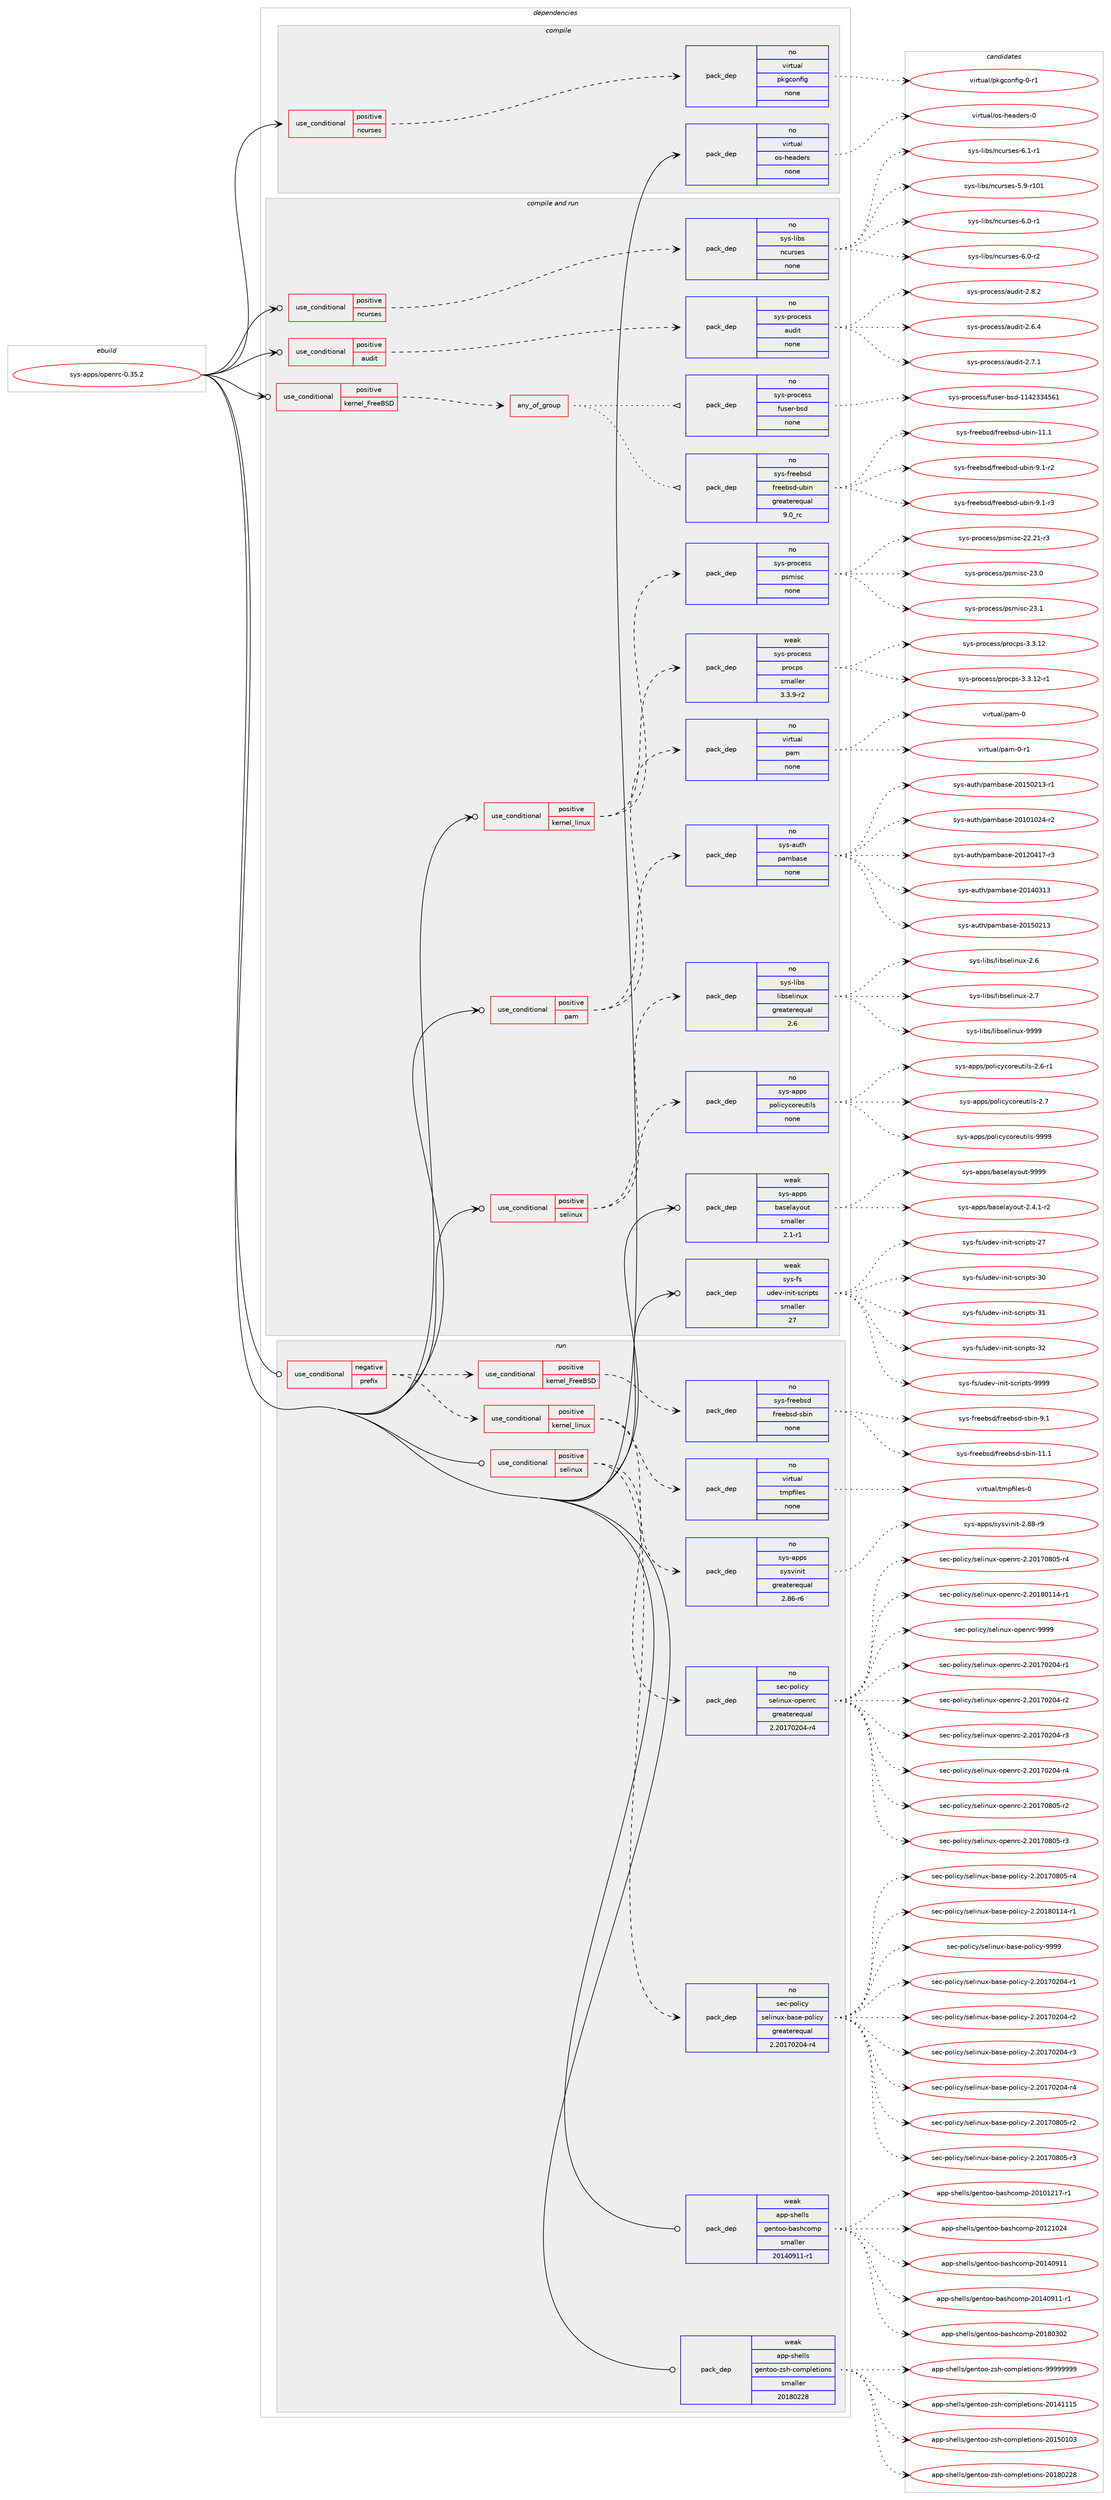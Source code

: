 digraph prolog {

# *************
# Graph options
# *************

newrank=true;
concentrate=true;
compound=true;
graph [rankdir=LR,fontname=Helvetica,fontsize=10,ranksep=1.5];#, ranksep=2.5, nodesep=0.2];
edge  [arrowhead=vee];
node  [fontname=Helvetica,fontsize=10];

# **********
# The ebuild
# **********

subgraph cluster_leftcol {
color=gray;
rank=same;
label=<<i>ebuild</i>>;
id [label="sys-apps/openrc-0.35.2", color=red, width=4, href="../sys-apps/openrc-0.35.2.svg"];
}

# ****************
# The dependencies
# ****************

subgraph cluster_midcol {
color=gray;
label=<<i>dependencies</i>>;
subgraph cluster_compile {
fillcolor="#eeeeee";
style=filled;
label=<<i>compile</i>>;
subgraph cond603 {
dependency6299 [label=<<TABLE BORDER="0" CELLBORDER="1" CELLSPACING="0" CELLPADDING="4"><TR><TD ROWSPAN="3" CELLPADDING="10">use_conditional</TD></TR><TR><TD>positive</TD></TR><TR><TD>ncurses</TD></TR></TABLE>>, shape=none, color=red];
subgraph pack5660 {
dependency6300 [label=<<TABLE BORDER="0" CELLBORDER="1" CELLSPACING="0" CELLPADDING="4" WIDTH="220"><TR><TD ROWSPAN="6" CELLPADDING="30">pack_dep</TD></TR><TR><TD WIDTH="110">no</TD></TR><TR><TD>virtual</TD></TR><TR><TD>pkgconfig</TD></TR><TR><TD>none</TD></TR><TR><TD></TD></TR></TABLE>>, shape=none, color=blue];
}
dependency6299:e -> dependency6300:w [weight=20,style="dashed",arrowhead="vee"];
}
id:e -> dependency6299:w [weight=20,style="solid",arrowhead="vee"];
subgraph pack5661 {
dependency6301 [label=<<TABLE BORDER="0" CELLBORDER="1" CELLSPACING="0" CELLPADDING="4" WIDTH="220"><TR><TD ROWSPAN="6" CELLPADDING="30">pack_dep</TD></TR><TR><TD WIDTH="110">no</TD></TR><TR><TD>virtual</TD></TR><TR><TD>os-headers</TD></TR><TR><TD>none</TD></TR><TR><TD></TD></TR></TABLE>>, shape=none, color=blue];
}
id:e -> dependency6301:w [weight=20,style="solid",arrowhead="vee"];
}
subgraph cluster_compileandrun {
fillcolor="#eeeeee";
style=filled;
label=<<i>compile and run</i>>;
subgraph cond604 {
dependency6302 [label=<<TABLE BORDER="0" CELLBORDER="1" CELLSPACING="0" CELLPADDING="4"><TR><TD ROWSPAN="3" CELLPADDING="10">use_conditional</TD></TR><TR><TD>positive</TD></TR><TR><TD>audit</TD></TR></TABLE>>, shape=none, color=red];
subgraph pack5662 {
dependency6303 [label=<<TABLE BORDER="0" CELLBORDER="1" CELLSPACING="0" CELLPADDING="4" WIDTH="220"><TR><TD ROWSPAN="6" CELLPADDING="30">pack_dep</TD></TR><TR><TD WIDTH="110">no</TD></TR><TR><TD>sys-process</TD></TR><TR><TD>audit</TD></TR><TR><TD>none</TD></TR><TR><TD></TD></TR></TABLE>>, shape=none, color=blue];
}
dependency6302:e -> dependency6303:w [weight=20,style="dashed",arrowhead="vee"];
}
id:e -> dependency6302:w [weight=20,style="solid",arrowhead="odotvee"];
subgraph cond605 {
dependency6304 [label=<<TABLE BORDER="0" CELLBORDER="1" CELLSPACING="0" CELLPADDING="4"><TR><TD ROWSPAN="3" CELLPADDING="10">use_conditional</TD></TR><TR><TD>positive</TD></TR><TR><TD>kernel_FreeBSD</TD></TR></TABLE>>, shape=none, color=red];
subgraph any37 {
dependency6305 [label=<<TABLE BORDER="0" CELLBORDER="1" CELLSPACING="0" CELLPADDING="4"><TR><TD CELLPADDING="10">any_of_group</TD></TR></TABLE>>, shape=none, color=red];subgraph pack5663 {
dependency6306 [label=<<TABLE BORDER="0" CELLBORDER="1" CELLSPACING="0" CELLPADDING="4" WIDTH="220"><TR><TD ROWSPAN="6" CELLPADDING="30">pack_dep</TD></TR><TR><TD WIDTH="110">no</TD></TR><TR><TD>sys-freebsd</TD></TR><TR><TD>freebsd-ubin</TD></TR><TR><TD>greaterequal</TD></TR><TR><TD>9.0_rc</TD></TR></TABLE>>, shape=none, color=blue];
}
dependency6305:e -> dependency6306:w [weight=20,style="dotted",arrowhead="oinv"];
subgraph pack5664 {
dependency6307 [label=<<TABLE BORDER="0" CELLBORDER="1" CELLSPACING="0" CELLPADDING="4" WIDTH="220"><TR><TD ROWSPAN="6" CELLPADDING="30">pack_dep</TD></TR><TR><TD WIDTH="110">no</TD></TR><TR><TD>sys-process</TD></TR><TR><TD>fuser-bsd</TD></TR><TR><TD>none</TD></TR><TR><TD></TD></TR></TABLE>>, shape=none, color=blue];
}
dependency6305:e -> dependency6307:w [weight=20,style="dotted",arrowhead="oinv"];
}
dependency6304:e -> dependency6305:w [weight=20,style="dashed",arrowhead="vee"];
}
id:e -> dependency6304:w [weight=20,style="solid",arrowhead="odotvee"];
subgraph cond606 {
dependency6308 [label=<<TABLE BORDER="0" CELLBORDER="1" CELLSPACING="0" CELLPADDING="4"><TR><TD ROWSPAN="3" CELLPADDING="10">use_conditional</TD></TR><TR><TD>positive</TD></TR><TR><TD>kernel_linux</TD></TR></TABLE>>, shape=none, color=red];
subgraph pack5665 {
dependency6309 [label=<<TABLE BORDER="0" CELLBORDER="1" CELLSPACING="0" CELLPADDING="4" WIDTH="220"><TR><TD ROWSPAN="6" CELLPADDING="30">pack_dep</TD></TR><TR><TD WIDTH="110">no</TD></TR><TR><TD>sys-process</TD></TR><TR><TD>psmisc</TD></TR><TR><TD>none</TD></TR><TR><TD></TD></TR></TABLE>>, shape=none, color=blue];
}
dependency6308:e -> dependency6309:w [weight=20,style="dashed",arrowhead="vee"];
subgraph pack5666 {
dependency6310 [label=<<TABLE BORDER="0" CELLBORDER="1" CELLSPACING="0" CELLPADDING="4" WIDTH="220"><TR><TD ROWSPAN="6" CELLPADDING="30">pack_dep</TD></TR><TR><TD WIDTH="110">weak</TD></TR><TR><TD>sys-process</TD></TR><TR><TD>procps</TD></TR><TR><TD>smaller</TD></TR><TR><TD>3.3.9-r2</TD></TR></TABLE>>, shape=none, color=blue];
}
dependency6308:e -> dependency6310:w [weight=20,style="dashed",arrowhead="vee"];
}
id:e -> dependency6308:w [weight=20,style="solid",arrowhead="odotvee"];
subgraph cond607 {
dependency6311 [label=<<TABLE BORDER="0" CELLBORDER="1" CELLSPACING="0" CELLPADDING="4"><TR><TD ROWSPAN="3" CELLPADDING="10">use_conditional</TD></TR><TR><TD>positive</TD></TR><TR><TD>ncurses</TD></TR></TABLE>>, shape=none, color=red];
subgraph pack5667 {
dependency6312 [label=<<TABLE BORDER="0" CELLBORDER="1" CELLSPACING="0" CELLPADDING="4" WIDTH="220"><TR><TD ROWSPAN="6" CELLPADDING="30">pack_dep</TD></TR><TR><TD WIDTH="110">no</TD></TR><TR><TD>sys-libs</TD></TR><TR><TD>ncurses</TD></TR><TR><TD>none</TD></TR><TR><TD></TD></TR></TABLE>>, shape=none, color=blue];
}
dependency6311:e -> dependency6312:w [weight=20,style="dashed",arrowhead="vee"];
}
id:e -> dependency6311:w [weight=20,style="solid",arrowhead="odotvee"];
subgraph cond608 {
dependency6313 [label=<<TABLE BORDER="0" CELLBORDER="1" CELLSPACING="0" CELLPADDING="4"><TR><TD ROWSPAN="3" CELLPADDING="10">use_conditional</TD></TR><TR><TD>positive</TD></TR><TR><TD>pam</TD></TR></TABLE>>, shape=none, color=red];
subgraph pack5668 {
dependency6314 [label=<<TABLE BORDER="0" CELLBORDER="1" CELLSPACING="0" CELLPADDING="4" WIDTH="220"><TR><TD ROWSPAN="6" CELLPADDING="30">pack_dep</TD></TR><TR><TD WIDTH="110">no</TD></TR><TR><TD>sys-auth</TD></TR><TR><TD>pambase</TD></TR><TR><TD>none</TD></TR><TR><TD></TD></TR></TABLE>>, shape=none, color=blue];
}
dependency6313:e -> dependency6314:w [weight=20,style="dashed",arrowhead="vee"];
subgraph pack5669 {
dependency6315 [label=<<TABLE BORDER="0" CELLBORDER="1" CELLSPACING="0" CELLPADDING="4" WIDTH="220"><TR><TD ROWSPAN="6" CELLPADDING="30">pack_dep</TD></TR><TR><TD WIDTH="110">no</TD></TR><TR><TD>virtual</TD></TR><TR><TD>pam</TD></TR><TR><TD>none</TD></TR><TR><TD></TD></TR></TABLE>>, shape=none, color=blue];
}
dependency6313:e -> dependency6315:w [weight=20,style="dashed",arrowhead="vee"];
}
id:e -> dependency6313:w [weight=20,style="solid",arrowhead="odotvee"];
subgraph cond609 {
dependency6316 [label=<<TABLE BORDER="0" CELLBORDER="1" CELLSPACING="0" CELLPADDING="4"><TR><TD ROWSPAN="3" CELLPADDING="10">use_conditional</TD></TR><TR><TD>positive</TD></TR><TR><TD>selinux</TD></TR></TABLE>>, shape=none, color=red];
subgraph pack5670 {
dependency6317 [label=<<TABLE BORDER="0" CELLBORDER="1" CELLSPACING="0" CELLPADDING="4" WIDTH="220"><TR><TD ROWSPAN="6" CELLPADDING="30">pack_dep</TD></TR><TR><TD WIDTH="110">no</TD></TR><TR><TD>sys-apps</TD></TR><TR><TD>policycoreutils</TD></TR><TR><TD>none</TD></TR><TR><TD></TD></TR></TABLE>>, shape=none, color=blue];
}
dependency6316:e -> dependency6317:w [weight=20,style="dashed",arrowhead="vee"];
subgraph pack5671 {
dependency6318 [label=<<TABLE BORDER="0" CELLBORDER="1" CELLSPACING="0" CELLPADDING="4" WIDTH="220"><TR><TD ROWSPAN="6" CELLPADDING="30">pack_dep</TD></TR><TR><TD WIDTH="110">no</TD></TR><TR><TD>sys-libs</TD></TR><TR><TD>libselinux</TD></TR><TR><TD>greaterequal</TD></TR><TR><TD>2.6</TD></TR></TABLE>>, shape=none, color=blue];
}
dependency6316:e -> dependency6318:w [weight=20,style="dashed",arrowhead="vee"];
}
id:e -> dependency6316:w [weight=20,style="solid",arrowhead="odotvee"];
subgraph pack5672 {
dependency6319 [label=<<TABLE BORDER="0" CELLBORDER="1" CELLSPACING="0" CELLPADDING="4" WIDTH="220"><TR><TD ROWSPAN="6" CELLPADDING="30">pack_dep</TD></TR><TR><TD WIDTH="110">weak</TD></TR><TR><TD>sys-apps</TD></TR><TR><TD>baselayout</TD></TR><TR><TD>smaller</TD></TR><TR><TD>2.1-r1</TD></TR></TABLE>>, shape=none, color=blue];
}
id:e -> dependency6319:w [weight=20,style="solid",arrowhead="odotvee"];
subgraph pack5673 {
dependency6320 [label=<<TABLE BORDER="0" CELLBORDER="1" CELLSPACING="0" CELLPADDING="4" WIDTH="220"><TR><TD ROWSPAN="6" CELLPADDING="30">pack_dep</TD></TR><TR><TD WIDTH="110">weak</TD></TR><TR><TD>sys-fs</TD></TR><TR><TD>udev-init-scripts</TD></TR><TR><TD>smaller</TD></TR><TR><TD>27</TD></TR></TABLE>>, shape=none, color=blue];
}
id:e -> dependency6320:w [weight=20,style="solid",arrowhead="odotvee"];
}
subgraph cluster_run {
fillcolor="#eeeeee";
style=filled;
label=<<i>run</i>>;
subgraph cond610 {
dependency6321 [label=<<TABLE BORDER="0" CELLBORDER="1" CELLSPACING="0" CELLPADDING="4"><TR><TD ROWSPAN="3" CELLPADDING="10">use_conditional</TD></TR><TR><TD>negative</TD></TR><TR><TD>prefix</TD></TR></TABLE>>, shape=none, color=red];
subgraph cond611 {
dependency6322 [label=<<TABLE BORDER="0" CELLBORDER="1" CELLSPACING="0" CELLPADDING="4"><TR><TD ROWSPAN="3" CELLPADDING="10">use_conditional</TD></TR><TR><TD>positive</TD></TR><TR><TD>kernel_linux</TD></TR></TABLE>>, shape=none, color=red];
subgraph pack5674 {
dependency6323 [label=<<TABLE BORDER="0" CELLBORDER="1" CELLSPACING="0" CELLPADDING="4" WIDTH="220"><TR><TD ROWSPAN="6" CELLPADDING="30">pack_dep</TD></TR><TR><TD WIDTH="110">no</TD></TR><TR><TD>sys-apps</TD></TR><TR><TD>sysvinit</TD></TR><TR><TD>greaterequal</TD></TR><TR><TD>2.86-r6</TD></TR></TABLE>>, shape=none, color=blue];
}
dependency6322:e -> dependency6323:w [weight=20,style="dashed",arrowhead="vee"];
subgraph pack5675 {
dependency6324 [label=<<TABLE BORDER="0" CELLBORDER="1" CELLSPACING="0" CELLPADDING="4" WIDTH="220"><TR><TD ROWSPAN="6" CELLPADDING="30">pack_dep</TD></TR><TR><TD WIDTH="110">no</TD></TR><TR><TD>virtual</TD></TR><TR><TD>tmpfiles</TD></TR><TR><TD>none</TD></TR><TR><TD></TD></TR></TABLE>>, shape=none, color=blue];
}
dependency6322:e -> dependency6324:w [weight=20,style="dashed",arrowhead="vee"];
}
dependency6321:e -> dependency6322:w [weight=20,style="dashed",arrowhead="vee"];
subgraph cond612 {
dependency6325 [label=<<TABLE BORDER="0" CELLBORDER="1" CELLSPACING="0" CELLPADDING="4"><TR><TD ROWSPAN="3" CELLPADDING="10">use_conditional</TD></TR><TR><TD>positive</TD></TR><TR><TD>kernel_FreeBSD</TD></TR></TABLE>>, shape=none, color=red];
subgraph pack5676 {
dependency6326 [label=<<TABLE BORDER="0" CELLBORDER="1" CELLSPACING="0" CELLPADDING="4" WIDTH="220"><TR><TD ROWSPAN="6" CELLPADDING="30">pack_dep</TD></TR><TR><TD WIDTH="110">no</TD></TR><TR><TD>sys-freebsd</TD></TR><TR><TD>freebsd-sbin</TD></TR><TR><TD>none</TD></TR><TR><TD></TD></TR></TABLE>>, shape=none, color=blue];
}
dependency6325:e -> dependency6326:w [weight=20,style="dashed",arrowhead="vee"];
}
dependency6321:e -> dependency6325:w [weight=20,style="dashed",arrowhead="vee"];
}
id:e -> dependency6321:w [weight=20,style="solid",arrowhead="odot"];
subgraph cond613 {
dependency6327 [label=<<TABLE BORDER="0" CELLBORDER="1" CELLSPACING="0" CELLPADDING="4"><TR><TD ROWSPAN="3" CELLPADDING="10">use_conditional</TD></TR><TR><TD>positive</TD></TR><TR><TD>selinux</TD></TR></TABLE>>, shape=none, color=red];
subgraph pack5677 {
dependency6328 [label=<<TABLE BORDER="0" CELLBORDER="1" CELLSPACING="0" CELLPADDING="4" WIDTH="220"><TR><TD ROWSPAN="6" CELLPADDING="30">pack_dep</TD></TR><TR><TD WIDTH="110">no</TD></TR><TR><TD>sec-policy</TD></TR><TR><TD>selinux-base-policy</TD></TR><TR><TD>greaterequal</TD></TR><TR><TD>2.20170204-r4</TD></TR></TABLE>>, shape=none, color=blue];
}
dependency6327:e -> dependency6328:w [weight=20,style="dashed",arrowhead="vee"];
subgraph pack5678 {
dependency6329 [label=<<TABLE BORDER="0" CELLBORDER="1" CELLSPACING="0" CELLPADDING="4" WIDTH="220"><TR><TD ROWSPAN="6" CELLPADDING="30">pack_dep</TD></TR><TR><TD WIDTH="110">no</TD></TR><TR><TD>sec-policy</TD></TR><TR><TD>selinux-openrc</TD></TR><TR><TD>greaterequal</TD></TR><TR><TD>2.20170204-r4</TD></TR></TABLE>>, shape=none, color=blue];
}
dependency6327:e -> dependency6329:w [weight=20,style="dashed",arrowhead="vee"];
}
id:e -> dependency6327:w [weight=20,style="solid",arrowhead="odot"];
subgraph pack5679 {
dependency6330 [label=<<TABLE BORDER="0" CELLBORDER="1" CELLSPACING="0" CELLPADDING="4" WIDTH="220"><TR><TD ROWSPAN="6" CELLPADDING="30">pack_dep</TD></TR><TR><TD WIDTH="110">weak</TD></TR><TR><TD>app-shells</TD></TR><TR><TD>gentoo-bashcomp</TD></TR><TR><TD>smaller</TD></TR><TR><TD>20140911-r1</TD></TR></TABLE>>, shape=none, color=blue];
}
id:e -> dependency6330:w [weight=20,style="solid",arrowhead="odot"];
subgraph pack5680 {
dependency6331 [label=<<TABLE BORDER="0" CELLBORDER="1" CELLSPACING="0" CELLPADDING="4" WIDTH="220"><TR><TD ROWSPAN="6" CELLPADDING="30">pack_dep</TD></TR><TR><TD WIDTH="110">weak</TD></TR><TR><TD>app-shells</TD></TR><TR><TD>gentoo-zsh-completions</TD></TR><TR><TD>smaller</TD></TR><TR><TD>20180228</TD></TR></TABLE>>, shape=none, color=blue];
}
id:e -> dependency6331:w [weight=20,style="solid",arrowhead="odot"];
}
}

# **************
# The candidates
# **************

subgraph cluster_choices {
rank=same;
color=gray;
label=<<i>candidates</i>>;

subgraph choice5660 {
color=black;
nodesep=1;
choice11810511411611797108471121071039911111010210510345484511449 [label="virtual/pkgconfig-0-r1", color=red, width=4,href="../virtual/pkgconfig-0-r1.svg"];
dependency6300:e -> choice11810511411611797108471121071039911111010210510345484511449:w [style=dotted,weight="100"];
}
subgraph choice5661 {
color=black;
nodesep=1;
choice118105114116117971084711111545104101971001011141154548 [label="virtual/os-headers-0", color=red, width=4,href="../virtual/os-headers-0.svg"];
dependency6301:e -> choice118105114116117971084711111545104101971001011141154548:w [style=dotted,weight="100"];
}
subgraph choice5662 {
color=black;
nodesep=1;
choice11512111545112114111991011151154797117100105116455046544652 [label="sys-process/audit-2.6.4", color=red, width=4,href="../sys-process/audit-2.6.4.svg"];
choice11512111545112114111991011151154797117100105116455046554649 [label="sys-process/audit-2.7.1", color=red, width=4,href="../sys-process/audit-2.7.1.svg"];
choice11512111545112114111991011151154797117100105116455046564650 [label="sys-process/audit-2.8.2", color=red, width=4,href="../sys-process/audit-2.8.2.svg"];
dependency6303:e -> choice11512111545112114111991011151154797117100105116455046544652:w [style=dotted,weight="100"];
dependency6303:e -> choice11512111545112114111991011151154797117100105116455046554649:w [style=dotted,weight="100"];
dependency6303:e -> choice11512111545112114111991011151154797117100105116455046564650:w [style=dotted,weight="100"];
}
subgraph choice5663 {
color=black;
nodesep=1;
choice1151211154510211410110198115100471021141011019811510045117981051104549494649 [label="sys-freebsd/freebsd-ubin-11.1", color=red, width=4,href="../sys-freebsd/freebsd-ubin-11.1.svg"];
choice115121115451021141011019811510047102114101101981151004511798105110455746494511450 [label="sys-freebsd/freebsd-ubin-9.1-r2", color=red, width=4,href="../sys-freebsd/freebsd-ubin-9.1-r2.svg"];
choice115121115451021141011019811510047102114101101981151004511798105110455746494511451 [label="sys-freebsd/freebsd-ubin-9.1-r3", color=red, width=4,href="../sys-freebsd/freebsd-ubin-9.1-r3.svg"];
dependency6306:e -> choice1151211154510211410110198115100471021141011019811510045117981051104549494649:w [style=dotted,weight="100"];
dependency6306:e -> choice115121115451021141011019811510047102114101101981151004511798105110455746494511450:w [style=dotted,weight="100"];
dependency6306:e -> choice115121115451021141011019811510047102114101101981151004511798105110455746494511451:w [style=dotted,weight="100"];
}
subgraph choice5664 {
color=black;
nodesep=1;
choice11512111545112114111991011151154710211711510111445981151004549495250515152535449 [label="sys-process/fuser-bsd-1142334561", color=red, width=4,href="../sys-process/fuser-bsd-1142334561.svg"];
dependency6307:e -> choice11512111545112114111991011151154710211711510111445981151004549495250515152535449:w [style=dotted,weight="100"];
}
subgraph choice5665 {
color=black;
nodesep=1;
choice115121115451121141119910111511547112115109105115994550504650494511451 [label="sys-process/psmisc-22.21-r3", color=red, width=4,href="../sys-process/psmisc-22.21-r3.svg"];
choice115121115451121141119910111511547112115109105115994550514648 [label="sys-process/psmisc-23.0", color=red, width=4,href="../sys-process/psmisc-23.0.svg"];
choice115121115451121141119910111511547112115109105115994550514649 [label="sys-process/psmisc-23.1", color=red, width=4,href="../sys-process/psmisc-23.1.svg"];
dependency6309:e -> choice115121115451121141119910111511547112115109105115994550504650494511451:w [style=dotted,weight="100"];
dependency6309:e -> choice115121115451121141119910111511547112115109105115994550514648:w [style=dotted,weight="100"];
dependency6309:e -> choice115121115451121141119910111511547112115109105115994550514649:w [style=dotted,weight="100"];
}
subgraph choice5666 {
color=black;
nodesep=1;
choice1151211154511211411199101115115471121141119911211545514651464950 [label="sys-process/procps-3.3.12", color=red, width=4,href="../sys-process/procps-3.3.12.svg"];
choice11512111545112114111991011151154711211411199112115455146514649504511449 [label="sys-process/procps-3.3.12-r1", color=red, width=4,href="../sys-process/procps-3.3.12-r1.svg"];
dependency6310:e -> choice1151211154511211411199101115115471121141119911211545514651464950:w [style=dotted,weight="100"];
dependency6310:e -> choice11512111545112114111991011151154711211411199112115455146514649504511449:w [style=dotted,weight="100"];
}
subgraph choice5667 {
color=black;
nodesep=1;
choice115121115451081059811547110991171141151011154553465745114494849 [label="sys-libs/ncurses-5.9-r101", color=red, width=4,href="../sys-libs/ncurses-5.9-r101.svg"];
choice11512111545108105981154711099117114115101115455446484511449 [label="sys-libs/ncurses-6.0-r1", color=red, width=4,href="../sys-libs/ncurses-6.0-r1.svg"];
choice11512111545108105981154711099117114115101115455446484511450 [label="sys-libs/ncurses-6.0-r2", color=red, width=4,href="../sys-libs/ncurses-6.0-r2.svg"];
choice11512111545108105981154711099117114115101115455446494511449 [label="sys-libs/ncurses-6.1-r1", color=red, width=4,href="../sys-libs/ncurses-6.1-r1.svg"];
dependency6312:e -> choice115121115451081059811547110991171141151011154553465745114494849:w [style=dotted,weight="100"];
dependency6312:e -> choice11512111545108105981154711099117114115101115455446484511449:w [style=dotted,weight="100"];
dependency6312:e -> choice11512111545108105981154711099117114115101115455446484511450:w [style=dotted,weight="100"];
dependency6312:e -> choice11512111545108105981154711099117114115101115455446494511449:w [style=dotted,weight="100"];
}
subgraph choice5668 {
color=black;
nodesep=1;
choice1151211154597117116104471129710998971151014550484948494850524511450 [label="sys-auth/pambase-20101024-r2", color=red, width=4,href="../sys-auth/pambase-20101024-r2.svg"];
choice1151211154597117116104471129710998971151014550484950485249554511451 [label="sys-auth/pambase-20120417-r3", color=red, width=4,href="../sys-auth/pambase-20120417-r3.svg"];
choice115121115459711711610447112971099897115101455048495248514951 [label="sys-auth/pambase-20140313", color=red, width=4,href="../sys-auth/pambase-20140313.svg"];
choice115121115459711711610447112971099897115101455048495348504951 [label="sys-auth/pambase-20150213", color=red, width=4,href="../sys-auth/pambase-20150213.svg"];
choice1151211154597117116104471129710998971151014550484953485049514511449 [label="sys-auth/pambase-20150213-r1", color=red, width=4,href="../sys-auth/pambase-20150213-r1.svg"];
dependency6314:e -> choice1151211154597117116104471129710998971151014550484948494850524511450:w [style=dotted,weight="100"];
dependency6314:e -> choice1151211154597117116104471129710998971151014550484950485249554511451:w [style=dotted,weight="100"];
dependency6314:e -> choice115121115459711711610447112971099897115101455048495248514951:w [style=dotted,weight="100"];
dependency6314:e -> choice115121115459711711610447112971099897115101455048495348504951:w [style=dotted,weight="100"];
dependency6314:e -> choice1151211154597117116104471129710998971151014550484953485049514511449:w [style=dotted,weight="100"];
}
subgraph choice5669 {
color=black;
nodesep=1;
choice1181051141161179710847112971094548 [label="virtual/pam-0", color=red, width=4,href="../virtual/pam-0.svg"];
choice11810511411611797108471129710945484511449 [label="virtual/pam-0-r1", color=red, width=4,href="../virtual/pam-0-r1.svg"];
dependency6315:e -> choice1181051141161179710847112971094548:w [style=dotted,weight="100"];
dependency6315:e -> choice11810511411611797108471129710945484511449:w [style=dotted,weight="100"];
}
subgraph choice5670 {
color=black;
nodesep=1;
choice1151211154597112112115471121111081059912199111114101117116105108115455046544511449 [label="sys-apps/policycoreutils-2.6-r1", color=red, width=4,href="../sys-apps/policycoreutils-2.6-r1.svg"];
choice115121115459711211211547112111108105991219911111410111711610510811545504655 [label="sys-apps/policycoreutils-2.7", color=red, width=4,href="../sys-apps/policycoreutils-2.7.svg"];
choice11512111545971121121154711211110810599121991111141011171161051081154557575757 [label="sys-apps/policycoreutils-9999", color=red, width=4,href="../sys-apps/policycoreutils-9999.svg"];
dependency6317:e -> choice1151211154597112112115471121111081059912199111114101117116105108115455046544511449:w [style=dotted,weight="100"];
dependency6317:e -> choice115121115459711211211547112111108105991219911111410111711610510811545504655:w [style=dotted,weight="100"];
dependency6317:e -> choice11512111545971121121154711211110810599121991111141011171161051081154557575757:w [style=dotted,weight="100"];
}
subgraph choice5671 {
color=black;
nodesep=1;
choice1151211154510810598115471081059811510110810511011712045504654 [label="sys-libs/libselinux-2.6", color=red, width=4,href="../sys-libs/libselinux-2.6.svg"];
choice1151211154510810598115471081059811510110810511011712045504655 [label="sys-libs/libselinux-2.7", color=red, width=4,href="../sys-libs/libselinux-2.7.svg"];
choice115121115451081059811547108105981151011081051101171204557575757 [label="sys-libs/libselinux-9999", color=red, width=4,href="../sys-libs/libselinux-9999.svg"];
dependency6318:e -> choice1151211154510810598115471081059811510110810511011712045504654:w [style=dotted,weight="100"];
dependency6318:e -> choice1151211154510810598115471081059811510110810511011712045504655:w [style=dotted,weight="100"];
dependency6318:e -> choice115121115451081059811547108105981151011081051101171204557575757:w [style=dotted,weight="100"];
}
subgraph choice5672 {
color=black;
nodesep=1;
choice1151211154597112112115479897115101108971211111171164550465246494511450 [label="sys-apps/baselayout-2.4.1-r2", color=red, width=4,href="../sys-apps/baselayout-2.4.1-r2.svg"];
choice1151211154597112112115479897115101108971211111171164557575757 [label="sys-apps/baselayout-9999", color=red, width=4,href="../sys-apps/baselayout-9999.svg"];
dependency6319:e -> choice1151211154597112112115479897115101108971211111171164550465246494511450:w [style=dotted,weight="100"];
dependency6319:e -> choice1151211154597112112115479897115101108971211111171164557575757:w [style=dotted,weight="100"];
}
subgraph choice5673 {
color=black;
nodesep=1;
choice1151211154510211547117100101118451051101051164511599114105112116115455055 [label="sys-fs/udev-init-scripts-27", color=red, width=4,href="../sys-fs/udev-init-scripts-27.svg"];
choice1151211154510211547117100101118451051101051164511599114105112116115455148 [label="sys-fs/udev-init-scripts-30", color=red, width=4,href="../sys-fs/udev-init-scripts-30.svg"];
choice1151211154510211547117100101118451051101051164511599114105112116115455149 [label="sys-fs/udev-init-scripts-31", color=red, width=4,href="../sys-fs/udev-init-scripts-31.svg"];
choice1151211154510211547117100101118451051101051164511599114105112116115455150 [label="sys-fs/udev-init-scripts-32", color=red, width=4,href="../sys-fs/udev-init-scripts-32.svg"];
choice11512111545102115471171001011184510511010511645115991141051121161154557575757 [label="sys-fs/udev-init-scripts-9999", color=red, width=4,href="../sys-fs/udev-init-scripts-9999.svg"];
dependency6320:e -> choice1151211154510211547117100101118451051101051164511599114105112116115455055:w [style=dotted,weight="100"];
dependency6320:e -> choice1151211154510211547117100101118451051101051164511599114105112116115455148:w [style=dotted,weight="100"];
dependency6320:e -> choice1151211154510211547117100101118451051101051164511599114105112116115455149:w [style=dotted,weight="100"];
dependency6320:e -> choice1151211154510211547117100101118451051101051164511599114105112116115455150:w [style=dotted,weight="100"];
dependency6320:e -> choice11512111545102115471171001011184510511010511645115991141051121161154557575757:w [style=dotted,weight="100"];
}
subgraph choice5674 {
color=black;
nodesep=1;
choice11512111545971121121154711512111511810511010511645504656564511457 [label="sys-apps/sysvinit-2.88-r9", color=red, width=4,href="../sys-apps/sysvinit-2.88-r9.svg"];
dependency6323:e -> choice11512111545971121121154711512111511810511010511645504656564511457:w [style=dotted,weight="100"];
}
subgraph choice5675 {
color=black;
nodesep=1;
choice11810511411611797108471161091121021051081011154548 [label="virtual/tmpfiles-0", color=red, width=4,href="../virtual/tmpfiles-0.svg"];
dependency6324:e -> choice11810511411611797108471161091121021051081011154548:w [style=dotted,weight="100"];
}
subgraph choice5676 {
color=black;
nodesep=1;
choice1151211154510211410110198115100471021141011019811510045115981051104549494649 [label="sys-freebsd/freebsd-sbin-11.1", color=red, width=4,href="../sys-freebsd/freebsd-sbin-11.1.svg"];
choice11512111545102114101101981151004710211410110198115100451159810511045574649 [label="sys-freebsd/freebsd-sbin-9.1", color=red, width=4,href="../sys-freebsd/freebsd-sbin-9.1.svg"];
dependency6326:e -> choice1151211154510211410110198115100471021141011019811510045115981051104549494649:w [style=dotted,weight="100"];
dependency6326:e -> choice11512111545102114101101981151004710211410110198115100451159810511045574649:w [style=dotted,weight="100"];
}
subgraph choice5677 {
color=black;
nodesep=1;
choice11510199451121111081059912147115101108105110117120459897115101451121111081059912145504650484955485048524511449 [label="sec-policy/selinux-base-policy-2.20170204-r1", color=red, width=4,href="../sec-policy/selinux-base-policy-2.20170204-r1.svg"];
choice11510199451121111081059912147115101108105110117120459897115101451121111081059912145504650484955485048524511450 [label="sec-policy/selinux-base-policy-2.20170204-r2", color=red, width=4,href="../sec-policy/selinux-base-policy-2.20170204-r2.svg"];
choice11510199451121111081059912147115101108105110117120459897115101451121111081059912145504650484955485048524511451 [label="sec-policy/selinux-base-policy-2.20170204-r3", color=red, width=4,href="../sec-policy/selinux-base-policy-2.20170204-r3.svg"];
choice11510199451121111081059912147115101108105110117120459897115101451121111081059912145504650484955485048524511452 [label="sec-policy/selinux-base-policy-2.20170204-r4", color=red, width=4,href="../sec-policy/selinux-base-policy-2.20170204-r4.svg"];
choice11510199451121111081059912147115101108105110117120459897115101451121111081059912145504650484955485648534511450 [label="sec-policy/selinux-base-policy-2.20170805-r2", color=red, width=4,href="../sec-policy/selinux-base-policy-2.20170805-r2.svg"];
choice11510199451121111081059912147115101108105110117120459897115101451121111081059912145504650484955485648534511451 [label="sec-policy/selinux-base-policy-2.20170805-r3", color=red, width=4,href="../sec-policy/selinux-base-policy-2.20170805-r3.svg"];
choice11510199451121111081059912147115101108105110117120459897115101451121111081059912145504650484955485648534511452 [label="sec-policy/selinux-base-policy-2.20170805-r4", color=red, width=4,href="../sec-policy/selinux-base-policy-2.20170805-r4.svg"];
choice11510199451121111081059912147115101108105110117120459897115101451121111081059912145504650484956484949524511449 [label="sec-policy/selinux-base-policy-2.20180114-r1", color=red, width=4,href="../sec-policy/selinux-base-policy-2.20180114-r1.svg"];
choice1151019945112111108105991214711510110810511011712045989711510145112111108105991214557575757 [label="sec-policy/selinux-base-policy-9999", color=red, width=4,href="../sec-policy/selinux-base-policy-9999.svg"];
dependency6328:e -> choice11510199451121111081059912147115101108105110117120459897115101451121111081059912145504650484955485048524511449:w [style=dotted,weight="100"];
dependency6328:e -> choice11510199451121111081059912147115101108105110117120459897115101451121111081059912145504650484955485048524511450:w [style=dotted,weight="100"];
dependency6328:e -> choice11510199451121111081059912147115101108105110117120459897115101451121111081059912145504650484955485048524511451:w [style=dotted,weight="100"];
dependency6328:e -> choice11510199451121111081059912147115101108105110117120459897115101451121111081059912145504650484955485048524511452:w [style=dotted,weight="100"];
dependency6328:e -> choice11510199451121111081059912147115101108105110117120459897115101451121111081059912145504650484955485648534511450:w [style=dotted,weight="100"];
dependency6328:e -> choice11510199451121111081059912147115101108105110117120459897115101451121111081059912145504650484955485648534511451:w [style=dotted,weight="100"];
dependency6328:e -> choice11510199451121111081059912147115101108105110117120459897115101451121111081059912145504650484955485648534511452:w [style=dotted,weight="100"];
dependency6328:e -> choice11510199451121111081059912147115101108105110117120459897115101451121111081059912145504650484956484949524511449:w [style=dotted,weight="100"];
dependency6328:e -> choice1151019945112111108105991214711510110810511011712045989711510145112111108105991214557575757:w [style=dotted,weight="100"];
}
subgraph choice5678 {
color=black;
nodesep=1;
choice11510199451121111081059912147115101108105110117120451111121011101149945504650484955485048524511449 [label="sec-policy/selinux-openrc-2.20170204-r1", color=red, width=4,href="../sec-policy/selinux-openrc-2.20170204-r1.svg"];
choice11510199451121111081059912147115101108105110117120451111121011101149945504650484955485048524511450 [label="sec-policy/selinux-openrc-2.20170204-r2", color=red, width=4,href="../sec-policy/selinux-openrc-2.20170204-r2.svg"];
choice11510199451121111081059912147115101108105110117120451111121011101149945504650484955485048524511451 [label="sec-policy/selinux-openrc-2.20170204-r3", color=red, width=4,href="../sec-policy/selinux-openrc-2.20170204-r3.svg"];
choice11510199451121111081059912147115101108105110117120451111121011101149945504650484955485048524511452 [label="sec-policy/selinux-openrc-2.20170204-r4", color=red, width=4,href="../sec-policy/selinux-openrc-2.20170204-r4.svg"];
choice11510199451121111081059912147115101108105110117120451111121011101149945504650484955485648534511450 [label="sec-policy/selinux-openrc-2.20170805-r2", color=red, width=4,href="../sec-policy/selinux-openrc-2.20170805-r2.svg"];
choice11510199451121111081059912147115101108105110117120451111121011101149945504650484955485648534511451 [label="sec-policy/selinux-openrc-2.20170805-r3", color=red, width=4,href="../sec-policy/selinux-openrc-2.20170805-r3.svg"];
choice11510199451121111081059912147115101108105110117120451111121011101149945504650484955485648534511452 [label="sec-policy/selinux-openrc-2.20170805-r4", color=red, width=4,href="../sec-policy/selinux-openrc-2.20170805-r4.svg"];
choice11510199451121111081059912147115101108105110117120451111121011101149945504650484956484949524511449 [label="sec-policy/selinux-openrc-2.20180114-r1", color=red, width=4,href="../sec-policy/selinux-openrc-2.20180114-r1.svg"];
choice1151019945112111108105991214711510110810511011712045111112101110114994557575757 [label="sec-policy/selinux-openrc-9999", color=red, width=4,href="../sec-policy/selinux-openrc-9999.svg"];
dependency6329:e -> choice11510199451121111081059912147115101108105110117120451111121011101149945504650484955485048524511449:w [style=dotted,weight="100"];
dependency6329:e -> choice11510199451121111081059912147115101108105110117120451111121011101149945504650484955485048524511450:w [style=dotted,weight="100"];
dependency6329:e -> choice11510199451121111081059912147115101108105110117120451111121011101149945504650484955485048524511451:w [style=dotted,weight="100"];
dependency6329:e -> choice11510199451121111081059912147115101108105110117120451111121011101149945504650484955485048524511452:w [style=dotted,weight="100"];
dependency6329:e -> choice11510199451121111081059912147115101108105110117120451111121011101149945504650484955485648534511450:w [style=dotted,weight="100"];
dependency6329:e -> choice11510199451121111081059912147115101108105110117120451111121011101149945504650484955485648534511451:w [style=dotted,weight="100"];
dependency6329:e -> choice11510199451121111081059912147115101108105110117120451111121011101149945504650484955485648534511452:w [style=dotted,weight="100"];
dependency6329:e -> choice11510199451121111081059912147115101108105110117120451111121011101149945504650484956484949524511449:w [style=dotted,weight="100"];
dependency6329:e -> choice1151019945112111108105991214711510110810511011712045111112101110114994557575757:w [style=dotted,weight="100"];
}
subgraph choice5679 {
color=black;
nodesep=1;
choice971121124511510410110810811547103101110116111111459897115104991111091124550484948495049554511449 [label="app-shells/gentoo-bashcomp-20101217-r1", color=red, width=4,href="../app-shells/gentoo-bashcomp-20101217-r1.svg"];
choice97112112451151041011081081154710310111011611111145989711510499111109112455048495049485052 [label="app-shells/gentoo-bashcomp-20121024", color=red, width=4,href="../app-shells/gentoo-bashcomp-20121024.svg"];
choice97112112451151041011081081154710310111011611111145989711510499111109112455048495248574949 [label="app-shells/gentoo-bashcomp-20140911", color=red, width=4,href="../app-shells/gentoo-bashcomp-20140911.svg"];
choice971121124511510410110810811547103101110116111111459897115104991111091124550484952485749494511449 [label="app-shells/gentoo-bashcomp-20140911-r1", color=red, width=4,href="../app-shells/gentoo-bashcomp-20140911-r1.svg"];
choice97112112451151041011081081154710310111011611111145989711510499111109112455048495648514850 [label="app-shells/gentoo-bashcomp-20180302", color=red, width=4,href="../app-shells/gentoo-bashcomp-20180302.svg"];
dependency6330:e -> choice971121124511510410110810811547103101110116111111459897115104991111091124550484948495049554511449:w [style=dotted,weight="100"];
dependency6330:e -> choice97112112451151041011081081154710310111011611111145989711510499111109112455048495049485052:w [style=dotted,weight="100"];
dependency6330:e -> choice97112112451151041011081081154710310111011611111145989711510499111109112455048495248574949:w [style=dotted,weight="100"];
dependency6330:e -> choice971121124511510410110810811547103101110116111111459897115104991111091124550484952485749494511449:w [style=dotted,weight="100"];
dependency6330:e -> choice97112112451151041011081081154710310111011611111145989711510499111109112455048495648514850:w [style=dotted,weight="100"];
}
subgraph choice5680 {
color=black;
nodesep=1;
choice971121124511510410110810811547103101110116111111451221151044599111109112108101116105111110115455048495249494953 [label="app-shells/gentoo-zsh-completions-20141115", color=red, width=4,href="../app-shells/gentoo-zsh-completions-20141115.svg"];
choice971121124511510410110810811547103101110116111111451221151044599111109112108101116105111110115455048495348494851 [label="app-shells/gentoo-zsh-completions-20150103", color=red, width=4,href="../app-shells/gentoo-zsh-completions-20150103.svg"];
choice971121124511510410110810811547103101110116111111451221151044599111109112108101116105111110115455048495648505056 [label="app-shells/gentoo-zsh-completions-20180228", color=red, width=4,href="../app-shells/gentoo-zsh-completions-20180228.svg"];
choice971121124511510410110810811547103101110116111111451221151044599111109112108101116105111110115455757575757575757 [label="app-shells/gentoo-zsh-completions-99999999", color=red, width=4,href="../app-shells/gentoo-zsh-completions-99999999.svg"];
dependency6331:e -> choice971121124511510410110810811547103101110116111111451221151044599111109112108101116105111110115455048495249494953:w [style=dotted,weight="100"];
dependency6331:e -> choice971121124511510410110810811547103101110116111111451221151044599111109112108101116105111110115455048495348494851:w [style=dotted,weight="100"];
dependency6331:e -> choice971121124511510410110810811547103101110116111111451221151044599111109112108101116105111110115455048495648505056:w [style=dotted,weight="100"];
dependency6331:e -> choice971121124511510410110810811547103101110116111111451221151044599111109112108101116105111110115455757575757575757:w [style=dotted,weight="100"];
}
}

}
